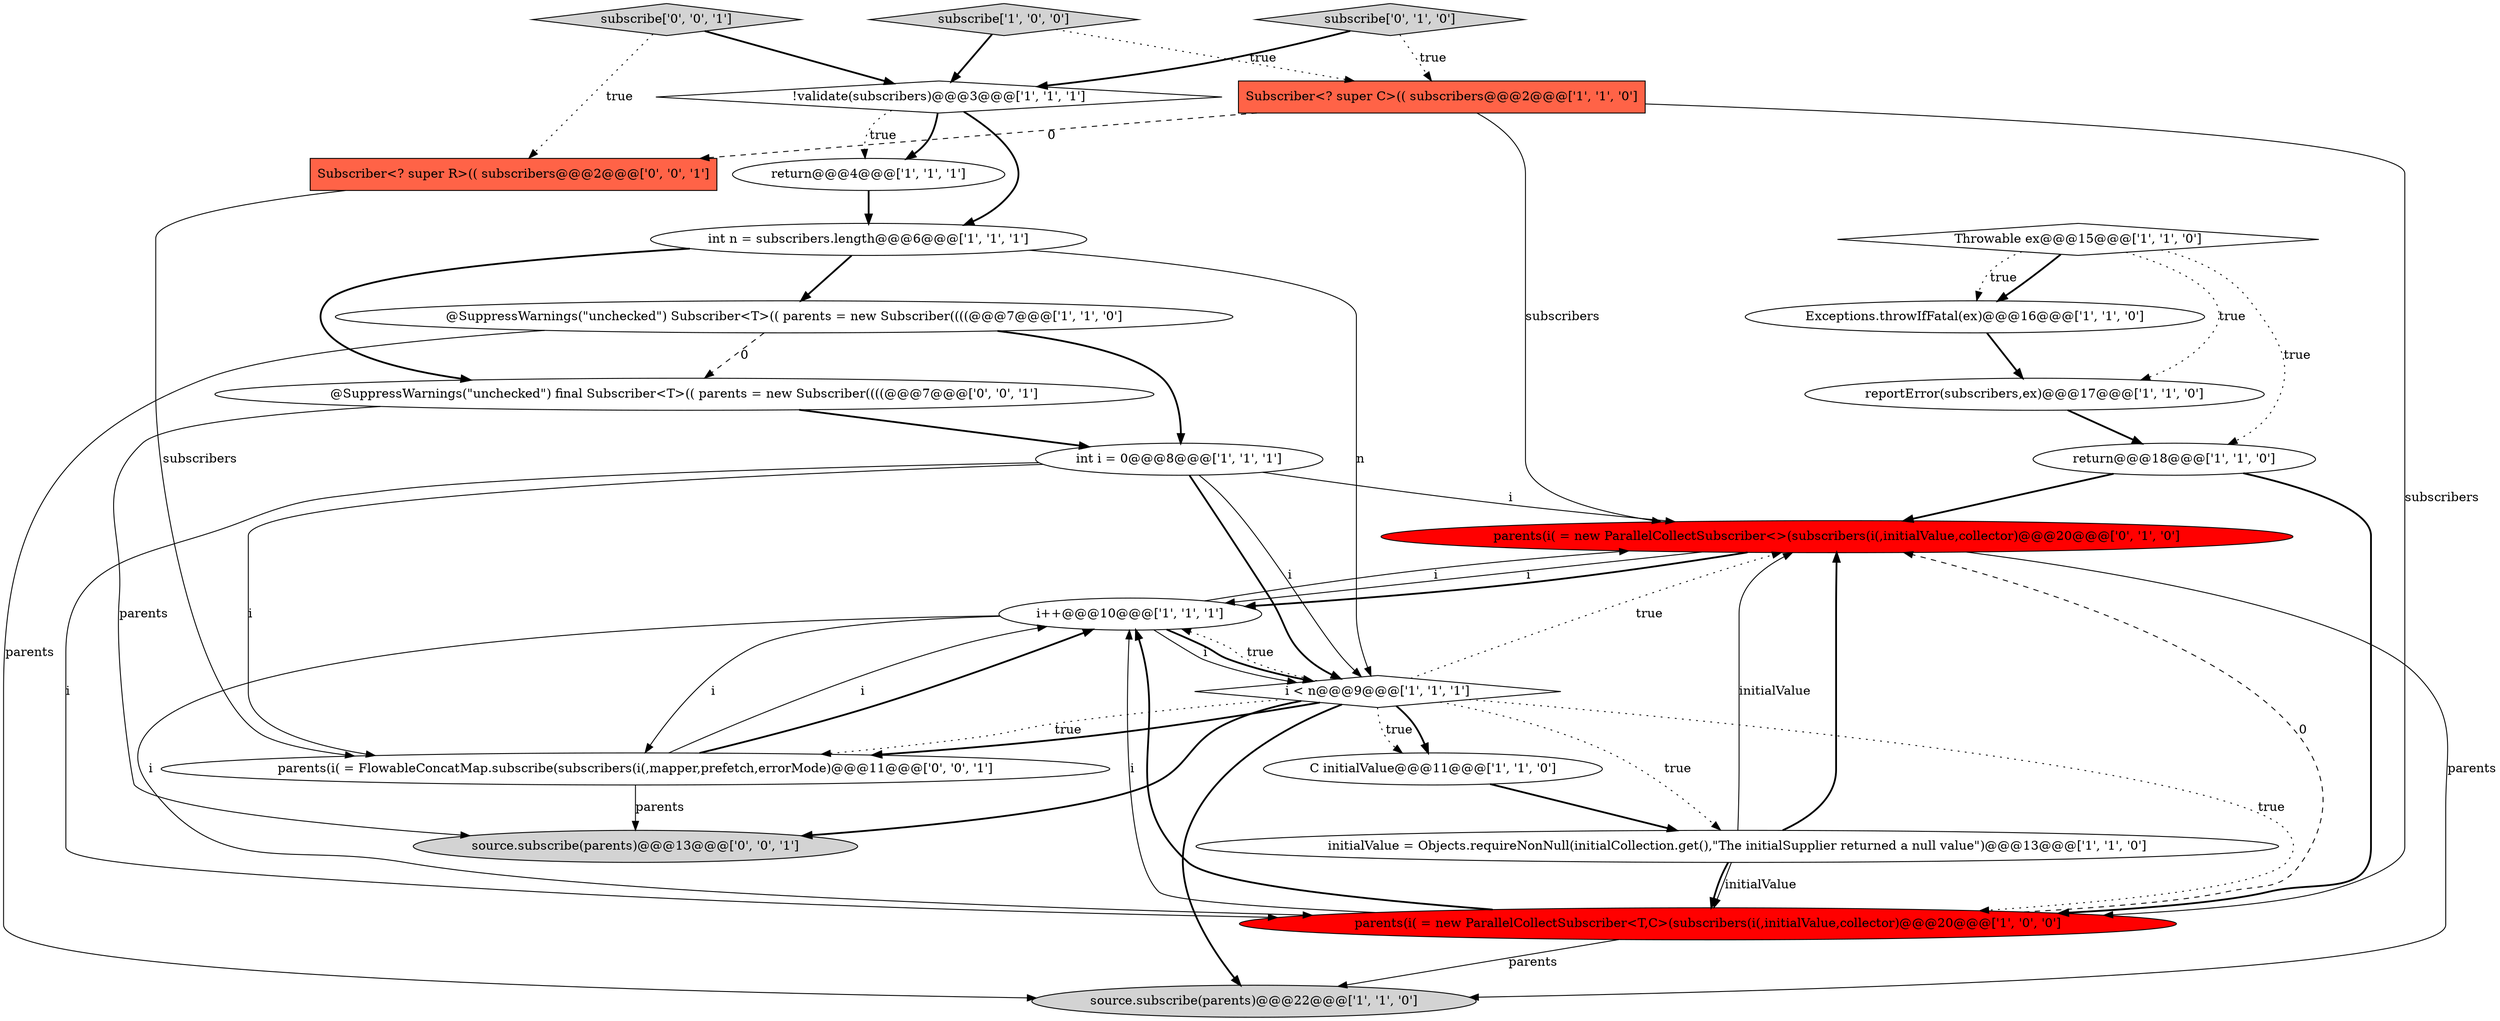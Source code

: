 digraph {
20 [style = filled, label = "@SuppressWarnings(\"unchecked\") final Subscriber<T>(( parents = new Subscriber((((@@@7@@@['0', '0', '1']", fillcolor = white, shape = ellipse image = "AAA0AAABBB3BBB"];
8 [style = filled, label = "source.subscribe(parents)@@@22@@@['1', '1', '0']", fillcolor = lightgray, shape = ellipse image = "AAA0AAABBB1BBB"];
18 [style = filled, label = "parents(i( = new ParallelCollectSubscriber<>(subscribers(i(,initialValue,collector)@@@20@@@['0', '1', '0']", fillcolor = red, shape = ellipse image = "AAA1AAABBB2BBB"];
10 [style = filled, label = "i++@@@10@@@['1', '1', '1']", fillcolor = white, shape = ellipse image = "AAA0AAABBB1BBB"];
2 [style = filled, label = "int i = 0@@@8@@@['1', '1', '1']", fillcolor = white, shape = ellipse image = "AAA0AAABBB1BBB"];
14 [style = filled, label = "return@@@4@@@['1', '1', '1']", fillcolor = white, shape = ellipse image = "AAA0AAABBB1BBB"];
19 [style = filled, label = "source.subscribe(parents)@@@13@@@['0', '0', '1']", fillcolor = lightgray, shape = ellipse image = "AAA0AAABBB3BBB"];
16 [style = filled, label = "Subscriber<? super C>(( subscribers@@@2@@@['1', '1', '0']", fillcolor = tomato, shape = box image = "AAA0AAABBB1BBB"];
22 [style = filled, label = "parents(i( = FlowableConcatMap.subscribe(subscribers(i(,mapper,prefetch,errorMode)@@@11@@@['0', '0', '1']", fillcolor = white, shape = ellipse image = "AAA0AAABBB3BBB"];
12 [style = filled, label = "Throwable ex@@@15@@@['1', '1', '0']", fillcolor = white, shape = diamond image = "AAA0AAABBB1BBB"];
9 [style = filled, label = "reportError(subscribers,ex)@@@17@@@['1', '1', '0']", fillcolor = white, shape = ellipse image = "AAA0AAABBB1BBB"];
6 [style = filled, label = "Exceptions.throwIfFatal(ex)@@@16@@@['1', '1', '0']", fillcolor = white, shape = ellipse image = "AAA0AAABBB1BBB"];
0 [style = filled, label = "i < n@@@9@@@['1', '1', '1']", fillcolor = white, shape = diamond image = "AAA0AAABBB1BBB"];
23 [style = filled, label = "subscribe['0', '0', '1']", fillcolor = lightgray, shape = diamond image = "AAA0AAABBB3BBB"];
7 [style = filled, label = "int n = subscribers.length@@@6@@@['1', '1', '1']", fillcolor = white, shape = ellipse image = "AAA0AAABBB1BBB"];
5 [style = filled, label = "initialValue = Objects.requireNonNull(initialCollection.get(),\"The initialSupplier returned a null value\")@@@13@@@['1', '1', '0']", fillcolor = white, shape = ellipse image = "AAA0AAABBB1BBB"];
1 [style = filled, label = "return@@@18@@@['1', '1', '0']", fillcolor = white, shape = ellipse image = "AAA0AAABBB1BBB"];
15 [style = filled, label = "@SuppressWarnings(\"unchecked\") Subscriber<T>(( parents = new Subscriber((((@@@7@@@['1', '1', '0']", fillcolor = white, shape = ellipse image = "AAA0AAABBB1BBB"];
21 [style = filled, label = "Subscriber<? super R>(( subscribers@@@2@@@['0', '0', '1']", fillcolor = tomato, shape = box image = "AAA0AAABBB3BBB"];
17 [style = filled, label = "subscribe['0', '1', '0']", fillcolor = lightgray, shape = diamond image = "AAA0AAABBB2BBB"];
3 [style = filled, label = "!validate(subscribers)@@@3@@@['1', '1', '1']", fillcolor = white, shape = diamond image = "AAA0AAABBB1BBB"];
11 [style = filled, label = "parents(i( = new ParallelCollectSubscriber<T,C>(subscribers(i(,initialValue,collector)@@@20@@@['1', '0', '0']", fillcolor = red, shape = ellipse image = "AAA1AAABBB1BBB"];
13 [style = filled, label = "subscribe['1', '0', '0']", fillcolor = lightgray, shape = diamond image = "AAA0AAABBB1BBB"];
4 [style = filled, label = "C initialValue@@@11@@@['1', '1', '0']", fillcolor = white, shape = ellipse image = "AAA0AAABBB1BBB"];
11->10 [style = solid, label="i"];
13->16 [style = dotted, label="true"];
15->2 [style = bold, label=""];
15->20 [style = dashed, label="0"];
11->8 [style = solid, label="parents"];
0->5 [style = dotted, label="true"];
0->18 [style = dotted, label="true"];
0->10 [style = dotted, label="true"];
18->10 [style = solid, label="i"];
18->8 [style = solid, label="parents"];
0->19 [style = bold, label=""];
20->19 [style = solid, label="parents"];
10->18 [style = solid, label="i"];
0->4 [style = dotted, label="true"];
3->14 [style = bold, label=""];
16->18 [style = solid, label="subscribers"];
23->21 [style = dotted, label="true"];
10->0 [style = solid, label="i"];
12->1 [style = dotted, label="true"];
1->18 [style = bold, label=""];
23->3 [style = bold, label=""];
5->18 [style = bold, label=""];
5->18 [style = solid, label="initialValue"];
2->22 [style = solid, label="i"];
7->20 [style = bold, label=""];
2->18 [style = solid, label="i"];
12->6 [style = bold, label=""];
16->21 [style = dashed, label="0"];
10->11 [style = solid, label="i"];
3->14 [style = dotted, label="true"];
0->22 [style = dotted, label="true"];
14->7 [style = bold, label=""];
1->11 [style = bold, label=""];
17->16 [style = dotted, label="true"];
20->2 [style = bold, label=""];
16->11 [style = solid, label="subscribers"];
2->0 [style = bold, label=""];
2->11 [style = solid, label="i"];
13->3 [style = bold, label=""];
18->10 [style = bold, label=""];
3->7 [style = bold, label=""];
12->6 [style = dotted, label="true"];
0->4 [style = bold, label=""];
11->10 [style = bold, label=""];
11->18 [style = dashed, label="0"];
0->22 [style = bold, label=""];
10->0 [style = bold, label=""];
10->22 [style = solid, label="i"];
0->8 [style = bold, label=""];
22->10 [style = solid, label="i"];
22->10 [style = bold, label=""];
17->3 [style = bold, label=""];
2->0 [style = solid, label="i"];
15->8 [style = solid, label="parents"];
7->15 [style = bold, label=""];
5->11 [style = bold, label=""];
21->22 [style = solid, label="subscribers"];
6->9 [style = bold, label=""];
9->1 [style = bold, label=""];
5->11 [style = solid, label="initialValue"];
0->11 [style = dotted, label="true"];
4->5 [style = bold, label=""];
7->0 [style = solid, label="n"];
12->9 [style = dotted, label="true"];
22->19 [style = solid, label="parents"];
}
